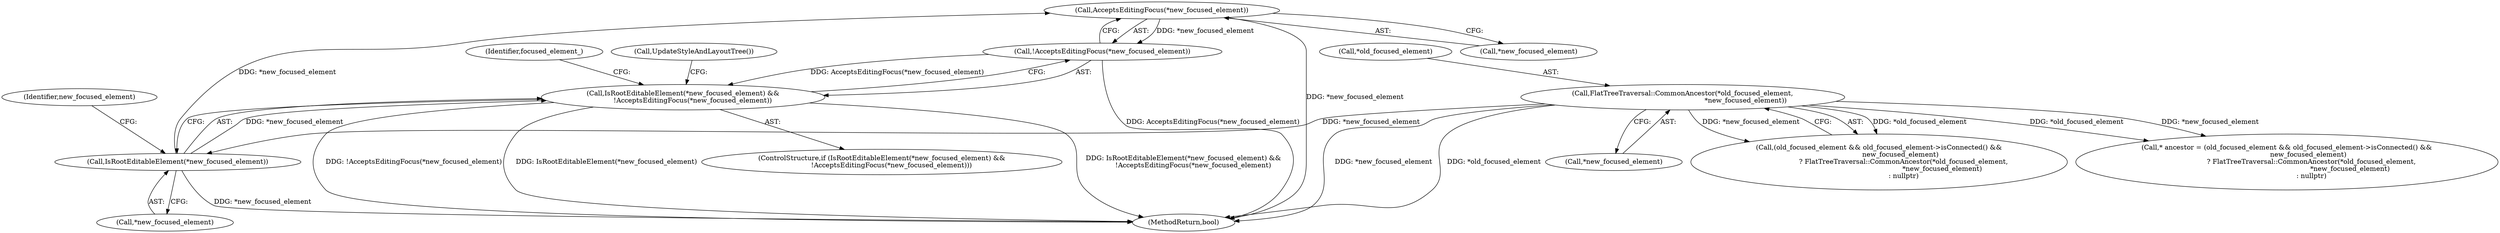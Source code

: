 digraph "0_Chrome_c3957448cfc6e299165196a33cd954b790875fdb@pointer" {
"1000223" [label="(Call,AcceptsEditingFocus(*new_focused_element))"];
"1000219" [label="(Call,IsRootEditableElement(*new_focused_element))"];
"1000148" [label="(Call,FlatTreeTraversal::CommonAncestor(*old_focused_element,\n                                                           *new_focused_element))"];
"1000222" [label="(Call,!AcceptsEditingFocus(*new_focused_element))"];
"1000218" [label="(Call,IsRootEditableElement(*new_focused_element) &&\n         !AcceptsEditingFocus(*new_focused_element))"];
"1000219" [label="(Call,IsRootEditableElement(*new_focused_element))"];
"1000148" [label="(Call,FlatTreeTraversal::CommonAncestor(*old_focused_element,\n                                                           *new_focused_element))"];
"1000217" [label="(ControlStructure,if (IsRootEditableElement(*new_focused_element) &&\n         !AcceptsEditingFocus(*new_focused_element)))"];
"1000238" [label="(Identifier,focused_element_)"];
"1000149" [label="(Call,*old_focused_element)"];
"1000151" [label="(Call,*new_focused_element)"];
"1000142" [label="(Call,(old_focused_element && old_focused_element->isConnected() &&\n                    new_focused_element)\n                       ? FlatTreeTraversal::CommonAncestor(*old_focused_element,\n                                                           *new_focused_element)\n                       : nullptr)"];
"1000140" [label="(Call,* ancestor = (old_focused_element && old_focused_element->isConnected() &&\n                    new_focused_element)\n                       ? FlatTreeTraversal::CommonAncestor(*old_focused_element,\n                                                           *new_focused_element)\n                       : nullptr)"];
"1000398" [label="(MethodReturn,bool)"];
"1000223" [label="(Call,AcceptsEditingFocus(*new_focused_element))"];
"1000218" [label="(Call,IsRootEditableElement(*new_focused_element) &&\n         !AcceptsEditingFocus(*new_focused_element))"];
"1000220" [label="(Call,*new_focused_element)"];
"1000225" [label="(Identifier,new_focused_element)"];
"1000227" [label="(Call,UpdateStyleAndLayoutTree())"];
"1000224" [label="(Call,*new_focused_element)"];
"1000222" [label="(Call,!AcceptsEditingFocus(*new_focused_element))"];
"1000223" -> "1000222"  [label="AST: "];
"1000223" -> "1000224"  [label="CFG: "];
"1000224" -> "1000223"  [label="AST: "];
"1000222" -> "1000223"  [label="CFG: "];
"1000223" -> "1000398"  [label="DDG: *new_focused_element"];
"1000223" -> "1000222"  [label="DDG: *new_focused_element"];
"1000219" -> "1000223"  [label="DDG: *new_focused_element"];
"1000219" -> "1000218"  [label="AST: "];
"1000219" -> "1000220"  [label="CFG: "];
"1000220" -> "1000219"  [label="AST: "];
"1000225" -> "1000219"  [label="CFG: "];
"1000218" -> "1000219"  [label="CFG: "];
"1000219" -> "1000398"  [label="DDG: *new_focused_element"];
"1000219" -> "1000218"  [label="DDG: *new_focused_element"];
"1000148" -> "1000219"  [label="DDG: *new_focused_element"];
"1000148" -> "1000142"  [label="AST: "];
"1000148" -> "1000151"  [label="CFG: "];
"1000149" -> "1000148"  [label="AST: "];
"1000151" -> "1000148"  [label="AST: "];
"1000142" -> "1000148"  [label="CFG: "];
"1000148" -> "1000398"  [label="DDG: *new_focused_element"];
"1000148" -> "1000398"  [label="DDG: *old_focused_element"];
"1000148" -> "1000140"  [label="DDG: *old_focused_element"];
"1000148" -> "1000140"  [label="DDG: *new_focused_element"];
"1000148" -> "1000142"  [label="DDG: *old_focused_element"];
"1000148" -> "1000142"  [label="DDG: *new_focused_element"];
"1000222" -> "1000218"  [label="AST: "];
"1000218" -> "1000222"  [label="CFG: "];
"1000222" -> "1000398"  [label="DDG: AcceptsEditingFocus(*new_focused_element)"];
"1000222" -> "1000218"  [label="DDG: AcceptsEditingFocus(*new_focused_element)"];
"1000218" -> "1000217"  [label="AST: "];
"1000227" -> "1000218"  [label="CFG: "];
"1000238" -> "1000218"  [label="CFG: "];
"1000218" -> "1000398"  [label="DDG: IsRootEditableElement(*new_focused_element)"];
"1000218" -> "1000398"  [label="DDG: IsRootEditableElement(*new_focused_element) &&\n         !AcceptsEditingFocus(*new_focused_element)"];
"1000218" -> "1000398"  [label="DDG: !AcceptsEditingFocus(*new_focused_element)"];
}
